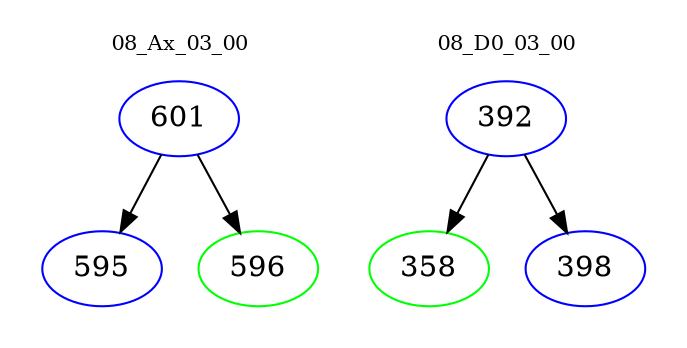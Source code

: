 digraph{
subgraph cluster_0 {
color = white
label = "08_Ax_03_00";
fontsize=10;
T0_601 [label="601", color="blue"]
T0_601 -> T0_595 [color="black"]
T0_595 [label="595", color="blue"]
T0_601 -> T0_596 [color="black"]
T0_596 [label="596", color="green"]
}
subgraph cluster_1 {
color = white
label = "08_D0_03_00";
fontsize=10;
T1_392 [label="392", color="blue"]
T1_392 -> T1_358 [color="black"]
T1_358 [label="358", color="green"]
T1_392 -> T1_398 [color="black"]
T1_398 [label="398", color="blue"]
}
}
